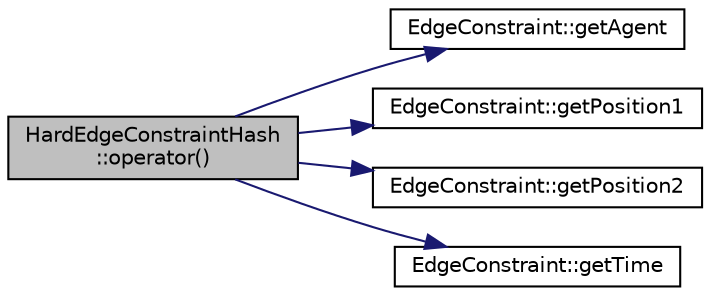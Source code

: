 digraph "HardEdgeConstraintHash::operator()"
{
 // INTERACTIVE_SVG=YES
 // LATEX_PDF_SIZE
  edge [fontname="Helvetica",fontsize="10",labelfontname="Helvetica",labelfontsize="10"];
  node [fontname="Helvetica",fontsize="10",shape=record];
  rankdir="LR";
  Node1 [label="HardEdgeConstraintHash\l::operator()",height=0.2,width=0.4,color="black", fillcolor="grey75", style="filled", fontcolor="black",tooltip=" "];
  Node1 -> Node2 [color="midnightblue",fontsize="10",style="solid",fontname="Helvetica"];
  Node2 [label="EdgeConstraint::getAgent",height=0.2,width=0.4,color="black", fillcolor="white", style="filled",URL="$classEdgeConstraint.html#a2f004daab96e80fa7e49ca1af6a4fe3f",tooltip=" "];
  Node1 -> Node3 [color="midnightblue",fontsize="10",style="solid",fontname="Helvetica"];
  Node3 [label="EdgeConstraint::getPosition1",height=0.2,width=0.4,color="black", fillcolor="white", style="filled",URL="$classEdgeConstraint.html#a466908d69c6881694fe53a23cc62c5d9",tooltip=" "];
  Node1 -> Node4 [color="midnightblue",fontsize="10",style="solid",fontname="Helvetica"];
  Node4 [label="EdgeConstraint::getPosition2",height=0.2,width=0.4,color="black", fillcolor="white", style="filled",URL="$classEdgeConstraint.html#ad2fbdf3fb124655ee081c9efbb420b85",tooltip=" "];
  Node1 -> Node5 [color="midnightblue",fontsize="10",style="solid",fontname="Helvetica"];
  Node5 [label="EdgeConstraint::getTime",height=0.2,width=0.4,color="black", fillcolor="white", style="filled",URL="$classEdgeConstraint.html#a993ffecc11fb54e7e179fa2aa1c20a7e",tooltip=" "];
}
